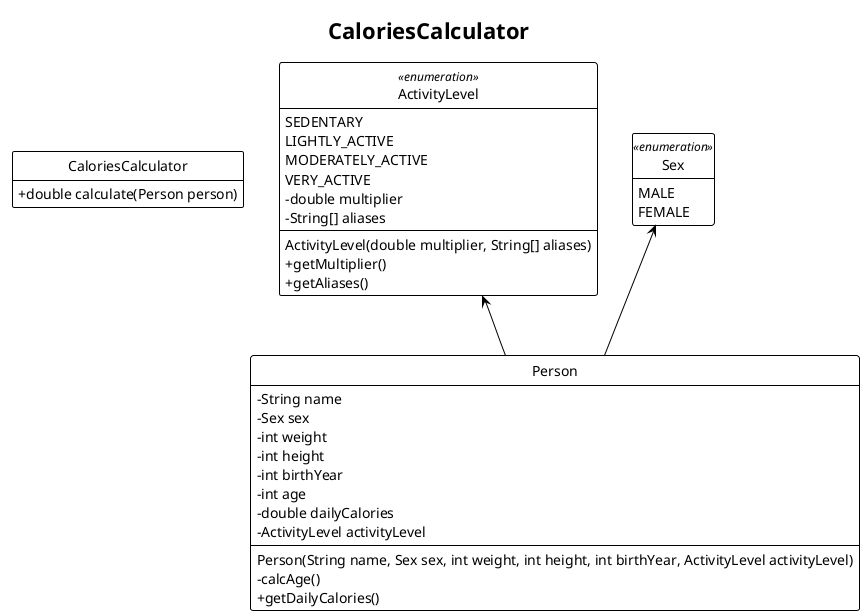@startuml
!theme plain
hide circle
hide empty attributes
hide empty methods
skinparam classAttributeIconSize 0
top to bottom direction
'scale 2

title CaloriesCalculator

class CaloriesCalculator {
    + double calculate(Person person)
}

class Person {
    - String name
    - Sex sex
    - int weight
    - int height
    - int birthYear
    - int age
    - double dailyCalories
    - ActivityLevel activityLevel
    Person(String name, Sex sex, int weight, int height, int birthYear, ActivityLevel activityLevel)
    - calcAge()
    + getDailyCalories()
}

enum ActivityLevel <<enumeration>> {
    SEDENTARY
    LIGHTLY_ACTIVE
    MODERATELY_ACTIVE
    VERY_ACTIVE
    - double multiplier
    - String[] aliases
    ActivityLevel(double multiplier, String[] aliases)
    + getMultiplier()
    + getAliases()
}

enum Sex <<enumeration>> {
    MALE
    FEMALE
}

ActivityLevel <-- Person
Sex <-- Person
@enduml
